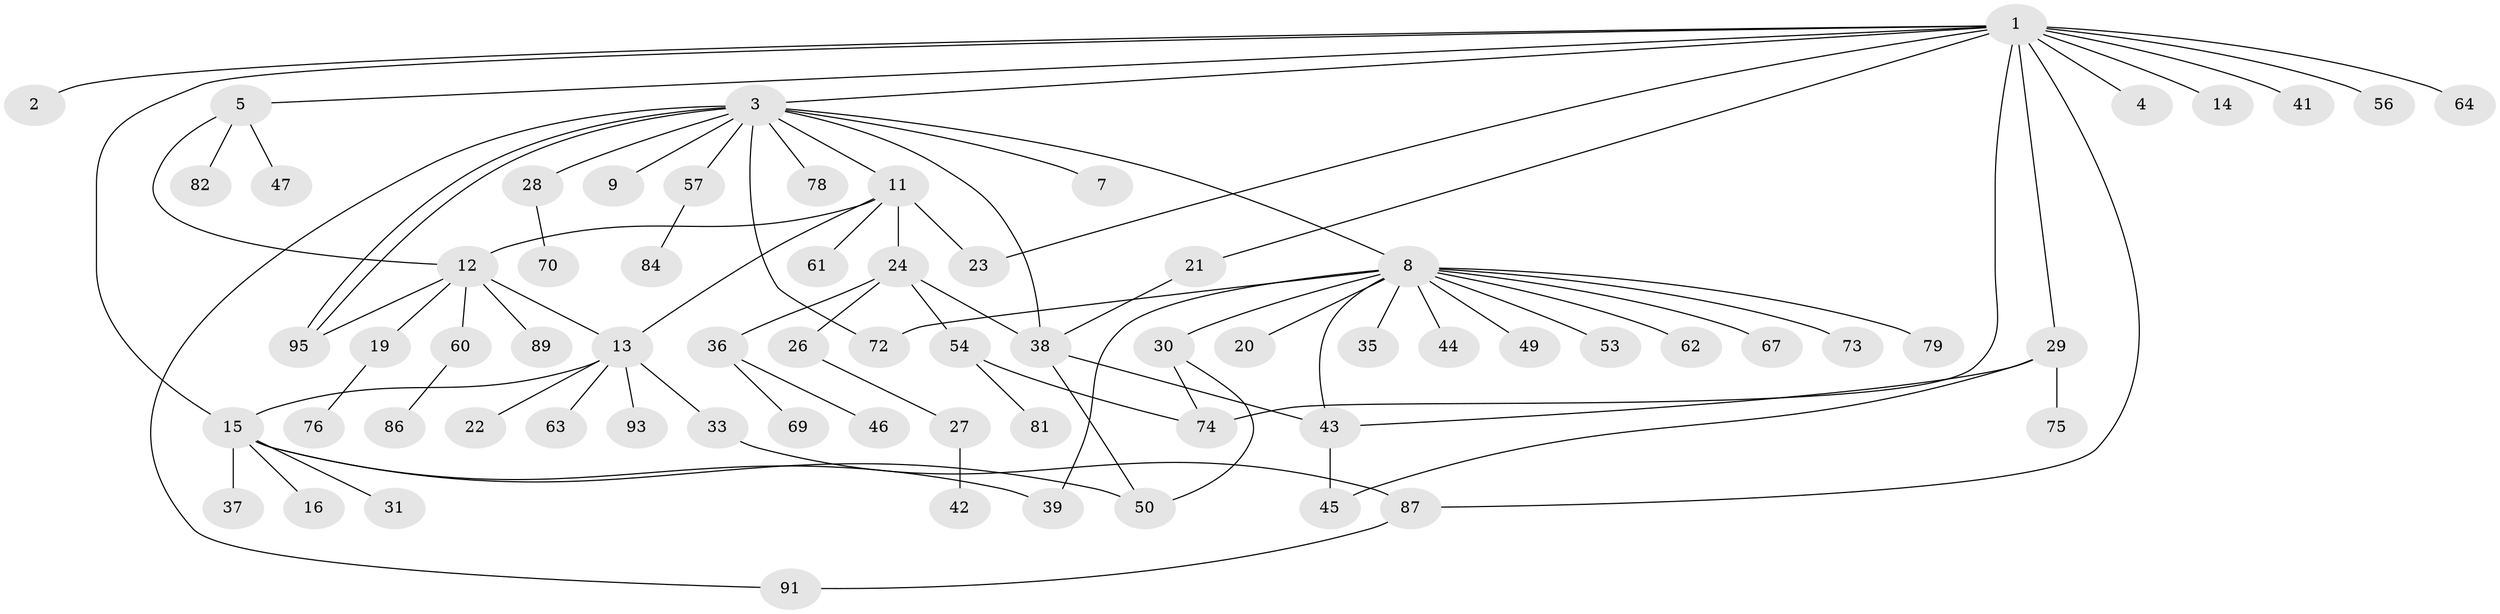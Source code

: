 // Generated by graph-tools (version 1.1) at 2025/51/02/27/25 19:51:54]
// undirected, 69 vertices, 87 edges
graph export_dot {
graph [start="1"]
  node [color=gray90,style=filled];
  1 [super="+18"];
  2;
  3 [super="+6"];
  4;
  5 [super="+32"];
  7;
  8 [super="+10"];
  9;
  11 [super="+17"];
  12 [super="+52"];
  13 [super="+40"];
  14;
  15 [super="+90"];
  16;
  19;
  20 [super="+25"];
  21 [super="+55"];
  22 [super="+71"];
  23 [super="+88"];
  24;
  26 [super="+68"];
  27;
  28;
  29 [super="+58"];
  30 [super="+34"];
  31;
  33 [super="+65"];
  35;
  36 [super="+59"];
  37;
  38 [super="+66"];
  39;
  41;
  42 [super="+51"];
  43 [super="+85"];
  44 [super="+48"];
  45;
  46;
  47;
  49;
  50;
  53;
  54 [super="+83"];
  56;
  57;
  60 [super="+80"];
  61;
  62;
  63;
  64;
  67;
  69;
  70;
  72 [super="+92"];
  73 [super="+94"];
  74 [super="+77"];
  75;
  76;
  78;
  79;
  81;
  82;
  84;
  86;
  87;
  89;
  91;
  93;
  95;
  1 -- 2;
  1 -- 3;
  1 -- 4;
  1 -- 5;
  1 -- 14;
  1 -- 21;
  1 -- 23;
  1 -- 29;
  1 -- 41;
  1 -- 56;
  1 -- 64;
  1 -- 87;
  1 -- 15;
  1 -- 74;
  3 -- 7;
  3 -- 8;
  3 -- 9;
  3 -- 11;
  3 -- 28;
  3 -- 57;
  3 -- 72;
  3 -- 78;
  3 -- 91;
  3 -- 95;
  3 -- 95;
  3 -- 38;
  5 -- 12;
  5 -- 47;
  5 -- 82;
  8 -- 20;
  8 -- 35;
  8 -- 39;
  8 -- 43;
  8 -- 44;
  8 -- 49;
  8 -- 53;
  8 -- 62;
  8 -- 67;
  8 -- 73;
  8 -- 79;
  8 -- 30;
  8 -- 72;
  11 -- 12;
  11 -- 24;
  11 -- 61;
  11 -- 13;
  11 -- 23;
  12 -- 13;
  12 -- 19;
  12 -- 95;
  12 -- 89;
  12 -- 60;
  13 -- 15 [weight=2];
  13 -- 22;
  13 -- 33;
  13 -- 63;
  13 -- 93;
  15 -- 16;
  15 -- 31;
  15 -- 37;
  15 -- 50;
  15 -- 39;
  19 -- 76;
  21 -- 38;
  24 -- 26;
  24 -- 36;
  24 -- 54;
  24 -- 38;
  26 -- 27;
  27 -- 42;
  28 -- 70;
  29 -- 45;
  29 -- 75;
  29 -- 43;
  30 -- 50;
  30 -- 74;
  33 -- 87;
  36 -- 46;
  36 -- 69;
  38 -- 50;
  38 -- 43;
  43 -- 45;
  54 -- 74;
  54 -- 81;
  57 -- 84;
  60 -- 86;
  87 -- 91;
}
